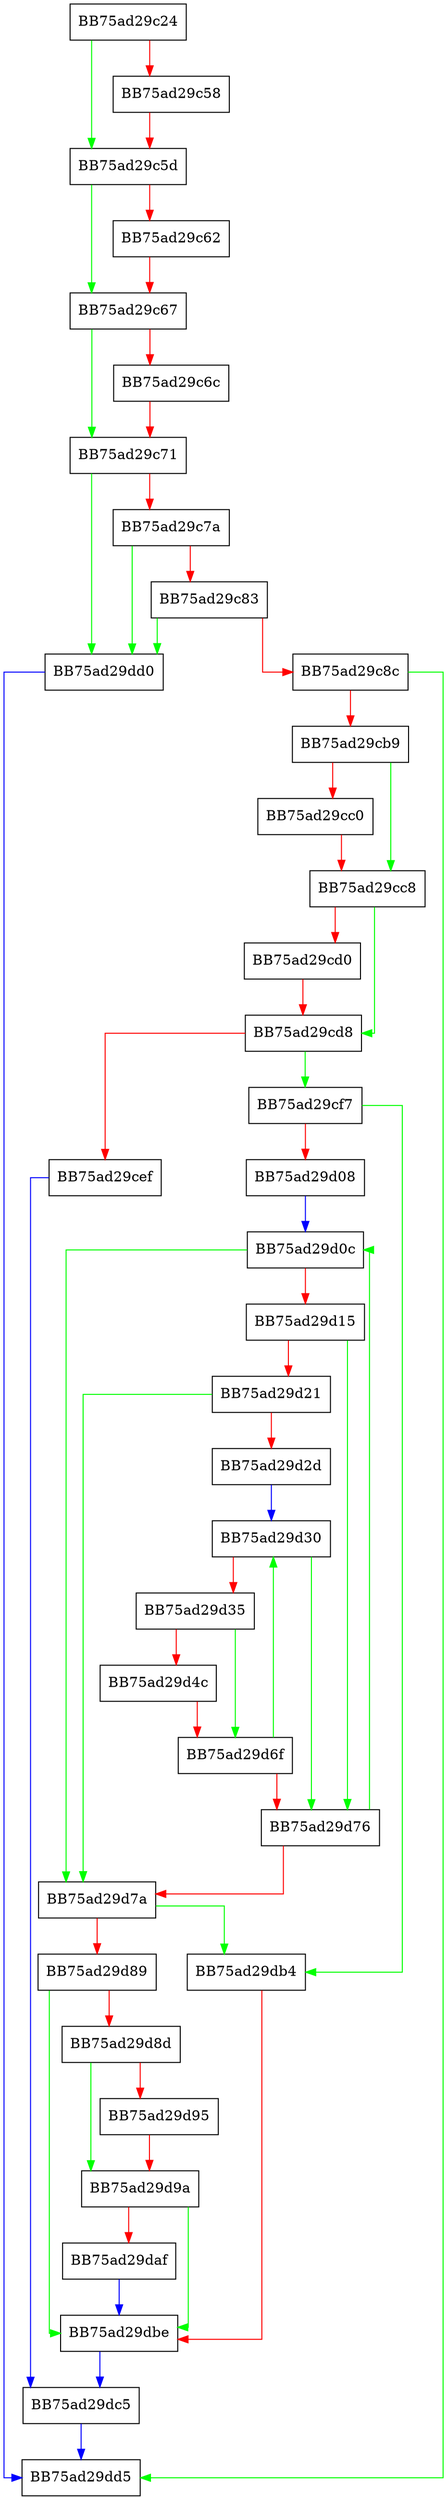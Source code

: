 digraph GetModuleInUseTable {
  node [shape="box"];
  graph [splines=ortho];
  BB75ad29c24 -> BB75ad29c5d [color="green"];
  BB75ad29c24 -> BB75ad29c58 [color="red"];
  BB75ad29c58 -> BB75ad29c5d [color="red"];
  BB75ad29c5d -> BB75ad29c67 [color="green"];
  BB75ad29c5d -> BB75ad29c62 [color="red"];
  BB75ad29c62 -> BB75ad29c67 [color="red"];
  BB75ad29c67 -> BB75ad29c71 [color="green"];
  BB75ad29c67 -> BB75ad29c6c [color="red"];
  BB75ad29c6c -> BB75ad29c71 [color="red"];
  BB75ad29c71 -> BB75ad29dd0 [color="green"];
  BB75ad29c71 -> BB75ad29c7a [color="red"];
  BB75ad29c7a -> BB75ad29dd0 [color="green"];
  BB75ad29c7a -> BB75ad29c83 [color="red"];
  BB75ad29c83 -> BB75ad29dd0 [color="green"];
  BB75ad29c83 -> BB75ad29c8c [color="red"];
  BB75ad29c8c -> BB75ad29dd5 [color="green"];
  BB75ad29c8c -> BB75ad29cb9 [color="red"];
  BB75ad29cb9 -> BB75ad29cc8 [color="green"];
  BB75ad29cb9 -> BB75ad29cc0 [color="red"];
  BB75ad29cc0 -> BB75ad29cc8 [color="red"];
  BB75ad29cc8 -> BB75ad29cd8 [color="green"];
  BB75ad29cc8 -> BB75ad29cd0 [color="red"];
  BB75ad29cd0 -> BB75ad29cd8 [color="red"];
  BB75ad29cd8 -> BB75ad29cf7 [color="green"];
  BB75ad29cd8 -> BB75ad29cef [color="red"];
  BB75ad29cef -> BB75ad29dc5 [color="blue"];
  BB75ad29cf7 -> BB75ad29db4 [color="green"];
  BB75ad29cf7 -> BB75ad29d08 [color="red"];
  BB75ad29d08 -> BB75ad29d0c [color="blue"];
  BB75ad29d0c -> BB75ad29d7a [color="green"];
  BB75ad29d0c -> BB75ad29d15 [color="red"];
  BB75ad29d15 -> BB75ad29d76 [color="green"];
  BB75ad29d15 -> BB75ad29d21 [color="red"];
  BB75ad29d21 -> BB75ad29d7a [color="green"];
  BB75ad29d21 -> BB75ad29d2d [color="red"];
  BB75ad29d2d -> BB75ad29d30 [color="blue"];
  BB75ad29d30 -> BB75ad29d76 [color="green"];
  BB75ad29d30 -> BB75ad29d35 [color="red"];
  BB75ad29d35 -> BB75ad29d6f [color="green"];
  BB75ad29d35 -> BB75ad29d4c [color="red"];
  BB75ad29d4c -> BB75ad29d6f [color="red"];
  BB75ad29d6f -> BB75ad29d30 [color="green"];
  BB75ad29d6f -> BB75ad29d76 [color="red"];
  BB75ad29d76 -> BB75ad29d0c [color="green"];
  BB75ad29d76 -> BB75ad29d7a [color="red"];
  BB75ad29d7a -> BB75ad29db4 [color="green"];
  BB75ad29d7a -> BB75ad29d89 [color="red"];
  BB75ad29d89 -> BB75ad29dbe [color="green"];
  BB75ad29d89 -> BB75ad29d8d [color="red"];
  BB75ad29d8d -> BB75ad29d9a [color="green"];
  BB75ad29d8d -> BB75ad29d95 [color="red"];
  BB75ad29d95 -> BB75ad29d9a [color="red"];
  BB75ad29d9a -> BB75ad29dbe [color="green"];
  BB75ad29d9a -> BB75ad29daf [color="red"];
  BB75ad29daf -> BB75ad29dbe [color="blue"];
  BB75ad29db4 -> BB75ad29dbe [color="red"];
  BB75ad29dbe -> BB75ad29dc5 [color="blue"];
  BB75ad29dc5 -> BB75ad29dd5 [color="blue"];
  BB75ad29dd0 -> BB75ad29dd5 [color="blue"];
}